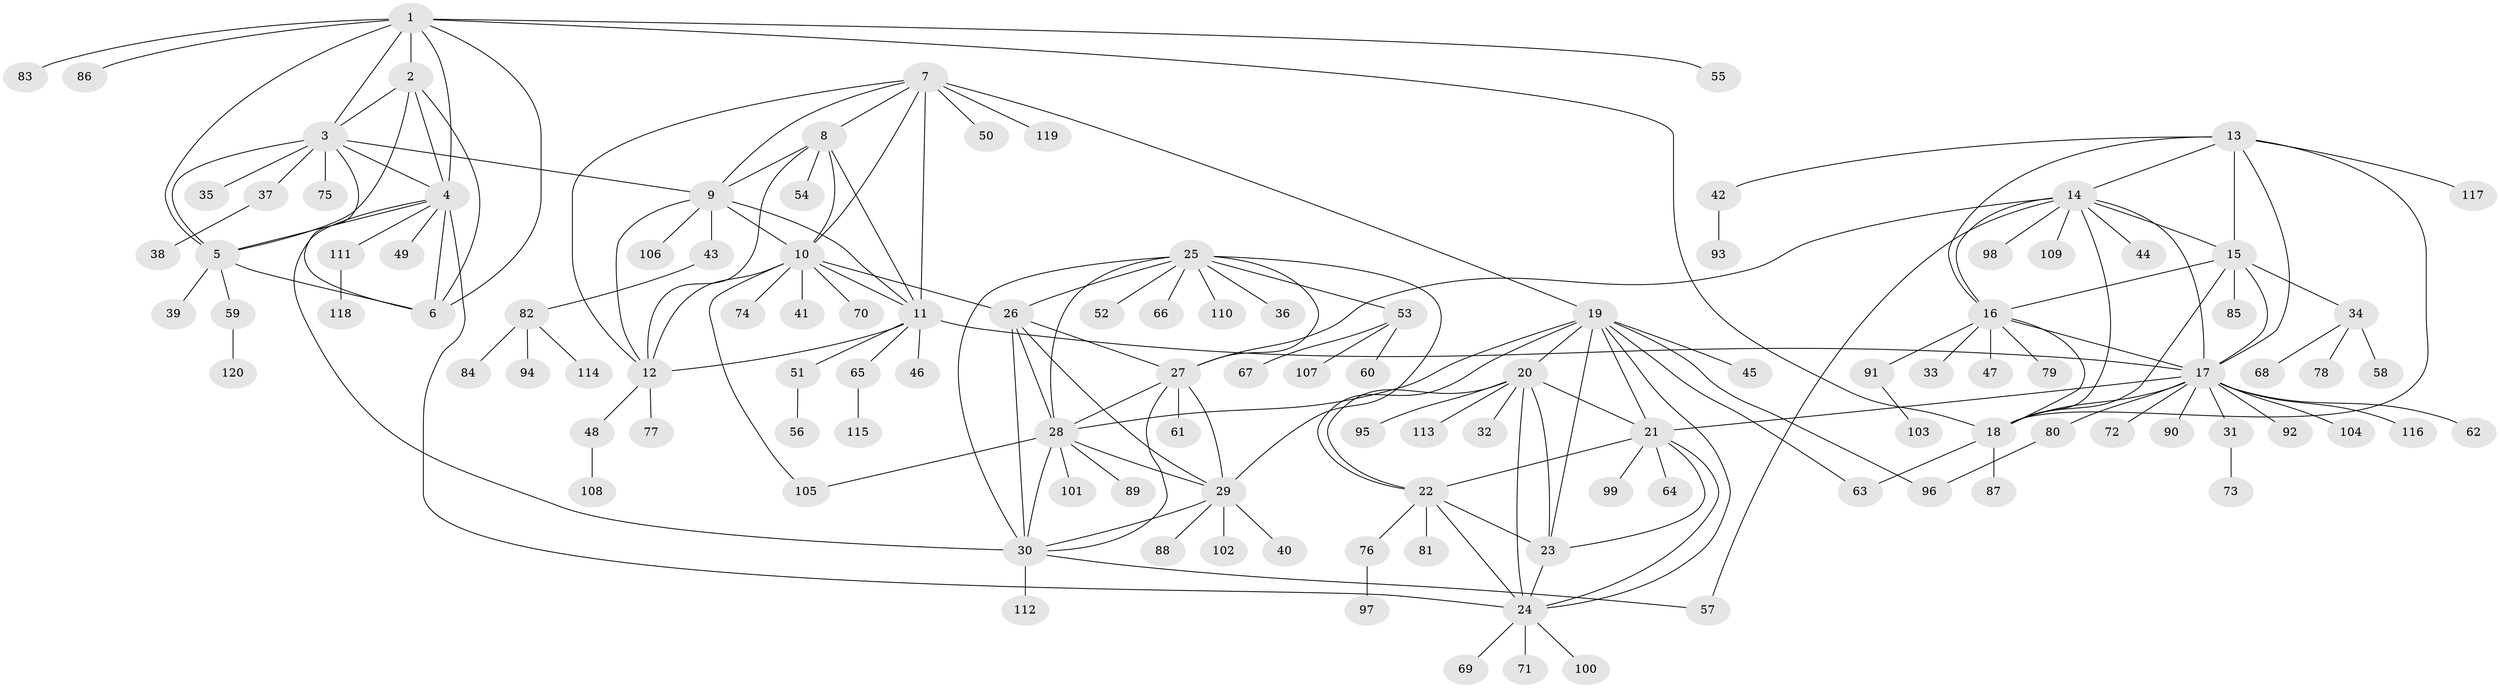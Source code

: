 // Generated by graph-tools (version 1.1) at 2025/26/03/09/25 03:26:41]
// undirected, 120 vertices, 179 edges
graph export_dot {
graph [start="1"]
  node [color=gray90,style=filled];
  1;
  2;
  3;
  4;
  5;
  6;
  7;
  8;
  9;
  10;
  11;
  12;
  13;
  14;
  15;
  16;
  17;
  18;
  19;
  20;
  21;
  22;
  23;
  24;
  25;
  26;
  27;
  28;
  29;
  30;
  31;
  32;
  33;
  34;
  35;
  36;
  37;
  38;
  39;
  40;
  41;
  42;
  43;
  44;
  45;
  46;
  47;
  48;
  49;
  50;
  51;
  52;
  53;
  54;
  55;
  56;
  57;
  58;
  59;
  60;
  61;
  62;
  63;
  64;
  65;
  66;
  67;
  68;
  69;
  70;
  71;
  72;
  73;
  74;
  75;
  76;
  77;
  78;
  79;
  80;
  81;
  82;
  83;
  84;
  85;
  86;
  87;
  88;
  89;
  90;
  91;
  92;
  93;
  94;
  95;
  96;
  97;
  98;
  99;
  100;
  101;
  102;
  103;
  104;
  105;
  106;
  107;
  108;
  109;
  110;
  111;
  112;
  113;
  114;
  115;
  116;
  117;
  118;
  119;
  120;
  1 -- 2;
  1 -- 3;
  1 -- 4;
  1 -- 5;
  1 -- 6;
  1 -- 18;
  1 -- 55;
  1 -- 83;
  1 -- 86;
  2 -- 3;
  2 -- 4;
  2 -- 5;
  2 -- 6;
  3 -- 4;
  3 -- 5;
  3 -- 6;
  3 -- 9;
  3 -- 35;
  3 -- 37;
  3 -- 75;
  4 -- 5;
  4 -- 6;
  4 -- 24;
  4 -- 30;
  4 -- 49;
  4 -- 111;
  5 -- 6;
  5 -- 39;
  5 -- 59;
  7 -- 8;
  7 -- 9;
  7 -- 10;
  7 -- 11;
  7 -- 12;
  7 -- 19;
  7 -- 50;
  7 -- 119;
  8 -- 9;
  8 -- 10;
  8 -- 11;
  8 -- 12;
  8 -- 54;
  9 -- 10;
  9 -- 11;
  9 -- 12;
  9 -- 43;
  9 -- 106;
  10 -- 11;
  10 -- 12;
  10 -- 26;
  10 -- 41;
  10 -- 70;
  10 -- 74;
  10 -- 105;
  11 -- 12;
  11 -- 17;
  11 -- 46;
  11 -- 51;
  11 -- 65;
  12 -- 48;
  12 -- 77;
  13 -- 14;
  13 -- 15;
  13 -- 16;
  13 -- 17;
  13 -- 18;
  13 -- 42;
  13 -- 117;
  14 -- 15;
  14 -- 16;
  14 -- 17;
  14 -- 18;
  14 -- 27;
  14 -- 44;
  14 -- 57;
  14 -- 98;
  14 -- 109;
  15 -- 16;
  15 -- 17;
  15 -- 18;
  15 -- 34;
  15 -- 85;
  16 -- 17;
  16 -- 18;
  16 -- 33;
  16 -- 47;
  16 -- 79;
  16 -- 91;
  17 -- 18;
  17 -- 21;
  17 -- 31;
  17 -- 62;
  17 -- 72;
  17 -- 80;
  17 -- 90;
  17 -- 92;
  17 -- 104;
  17 -- 116;
  18 -- 63;
  18 -- 87;
  19 -- 20;
  19 -- 21;
  19 -- 22;
  19 -- 23;
  19 -- 24;
  19 -- 28;
  19 -- 45;
  19 -- 63;
  19 -- 96;
  20 -- 21;
  20 -- 22;
  20 -- 23;
  20 -- 24;
  20 -- 32;
  20 -- 95;
  20 -- 113;
  21 -- 22;
  21 -- 23;
  21 -- 24;
  21 -- 64;
  21 -- 99;
  22 -- 23;
  22 -- 24;
  22 -- 76;
  22 -- 81;
  23 -- 24;
  24 -- 69;
  24 -- 71;
  24 -- 100;
  25 -- 26;
  25 -- 27;
  25 -- 28;
  25 -- 29;
  25 -- 30;
  25 -- 36;
  25 -- 52;
  25 -- 53;
  25 -- 66;
  25 -- 110;
  26 -- 27;
  26 -- 28;
  26 -- 29;
  26 -- 30;
  27 -- 28;
  27 -- 29;
  27 -- 30;
  27 -- 61;
  28 -- 29;
  28 -- 30;
  28 -- 89;
  28 -- 101;
  28 -- 105;
  29 -- 30;
  29 -- 40;
  29 -- 88;
  29 -- 102;
  30 -- 57;
  30 -- 112;
  31 -- 73;
  34 -- 58;
  34 -- 68;
  34 -- 78;
  37 -- 38;
  42 -- 93;
  43 -- 82;
  48 -- 108;
  51 -- 56;
  53 -- 60;
  53 -- 67;
  53 -- 107;
  59 -- 120;
  65 -- 115;
  76 -- 97;
  80 -- 96;
  82 -- 84;
  82 -- 94;
  82 -- 114;
  91 -- 103;
  111 -- 118;
}
